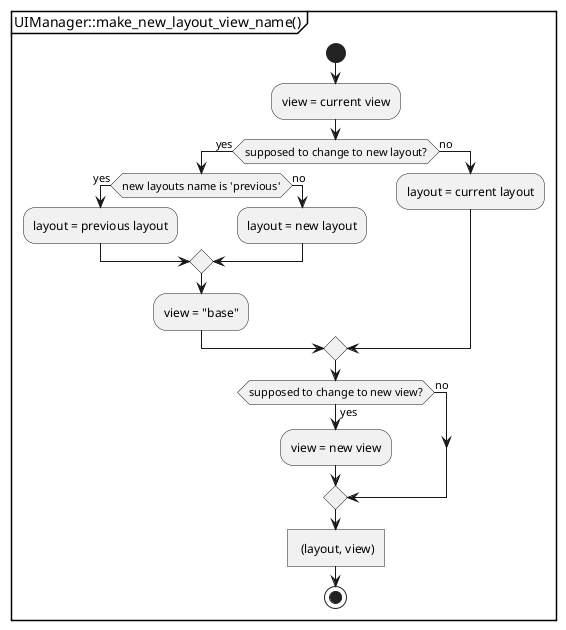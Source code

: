 @startuml uimanager::make_new_layout_view_name

partition "UIManager::make_new_layout_view_name()"{
  start
  :view = current view;
  
  if (supposed to change to new layout?) then (yes)
    if (new layouts name is 'previous') then (yes)
      :layout = previous layout;
    else (no)
      :layout = new layout;
    endif
    :view = "base";
  else (no)
    :layout = current layout;
  endif
  
  if (supposed to change to new view?) then (yes)
    :view = new view;
  else (no)
  endif
  
  : (layout, view)]

  stop
}
@enduml